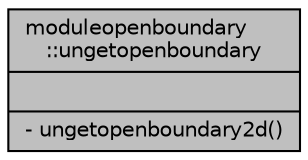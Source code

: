digraph "moduleopenboundary::ungetopenboundary"
{
 // LATEX_PDF_SIZE
  edge [fontname="Helvetica",fontsize="10",labelfontname="Helvetica",labelfontsize="10"];
  node [fontname="Helvetica",fontsize="10",shape=record];
  Node1 [label="{moduleopenboundary\l::ungetopenboundary\n||- ungetopenboundary2d()\l}",height=0.2,width=0.4,color="black", fillcolor="grey75", style="filled", fontcolor="black",tooltip=" "];
}
